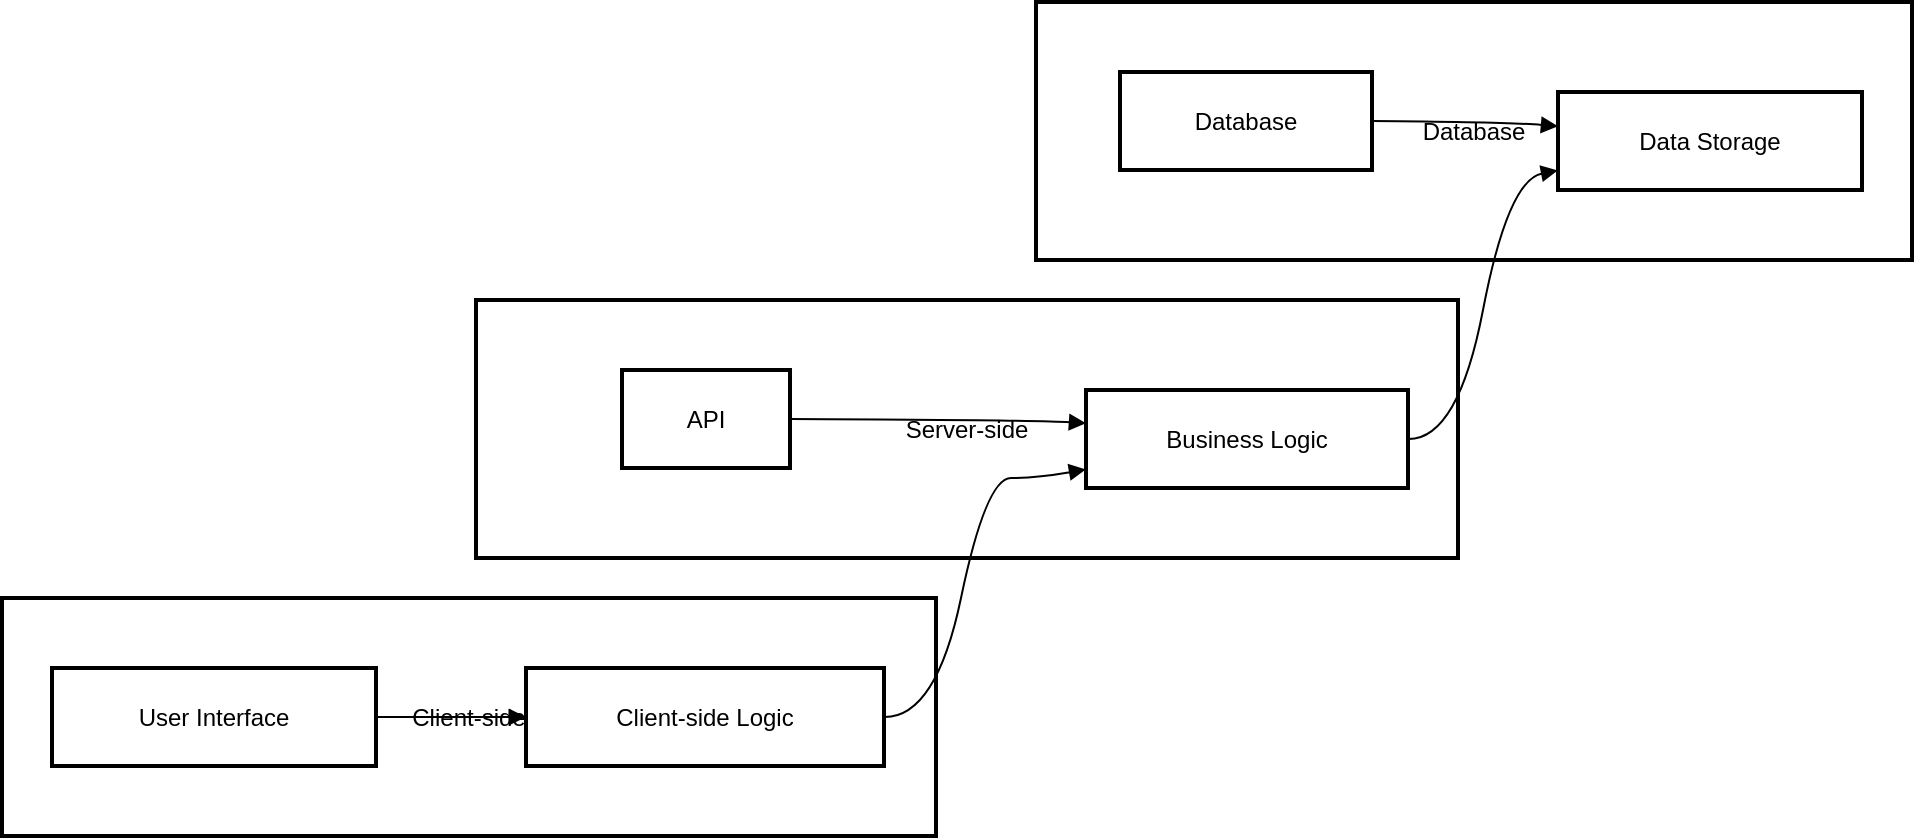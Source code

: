 <mxfile version="25.0.3">
  <diagram name="Page-1" id="c9Ai-ubDrSZvEC2KYgUM">
    <mxGraphModel>
      <root>
        <mxCell id="0" />
        <mxCell id="1" parent="0" />
        <mxCell id="2" value="Database" style="whiteSpace=wrap;strokeWidth=2;" vertex="1" parent="1">
          <mxGeometry x="525" y="8" width="438" height="129" as="geometry" />
        </mxCell>
        <mxCell id="3" value="Server-side" style="whiteSpace=wrap;strokeWidth=2;" vertex="1" parent="1">
          <mxGeometry x="245" y="157" width="491" height="129" as="geometry" />
        </mxCell>
        <mxCell id="4" value="Client-side" style="whiteSpace=wrap;strokeWidth=2;" vertex="1" parent="1">
          <mxGeometry x="8" y="306" width="467" height="119" as="geometry" />
        </mxCell>
        <mxCell id="5" value="User Interface" style="whiteSpace=wrap;strokeWidth=2;" vertex="1" parent="1">
          <mxGeometry x="33" y="341" width="162" height="49" as="geometry" />
        </mxCell>
        <mxCell id="6" value="Client-side Logic" style="whiteSpace=wrap;strokeWidth=2;" vertex="1" parent="1">
          <mxGeometry x="270" y="341" width="179" height="49" as="geometry" />
        </mxCell>
        <mxCell id="7" value="API" style="whiteSpace=wrap;strokeWidth=2;" vertex="1" parent="1">
          <mxGeometry x="318" y="192" width="84" height="49" as="geometry" />
        </mxCell>
        <mxCell id="8" value="Business Logic" style="whiteSpace=wrap;strokeWidth=2;" vertex="1" parent="1">
          <mxGeometry x="550" y="202" width="161" height="49" as="geometry" />
        </mxCell>
        <mxCell id="9" value="Database" style="whiteSpace=wrap;strokeWidth=2;" vertex="1" parent="1">
          <mxGeometry x="567" y="43" width="126" height="49" as="geometry" />
        </mxCell>
        <mxCell id="10" value="Data Storage" style="whiteSpace=wrap;strokeWidth=2;" vertex="1" parent="1">
          <mxGeometry x="786" y="53" width="152" height="49" as="geometry" />
        </mxCell>
        <mxCell id="11" value="" style="curved=1;startArrow=none;endArrow=block;exitX=1;exitY=0.5;entryX=0;entryY=0.5;" edge="1" parent="1" source="5" target="6">
          <mxGeometry relative="1" as="geometry">
            <Array as="points" />
          </mxGeometry>
        </mxCell>
        <mxCell id="12" value="" style="curved=1;startArrow=none;endArrow=block;exitX=1;exitY=0.5;entryX=0;entryY=0.34;" edge="1" parent="1" source="7" target="8">
          <mxGeometry relative="1" as="geometry">
            <Array as="points">
              <mxPoint x="525" y="217" />
            </Array>
          </mxGeometry>
        </mxCell>
        <mxCell id="13" value="" style="curved=1;startArrow=none;endArrow=block;exitX=1;exitY=0.5;entryX=0;entryY=0.35;" edge="1" parent="1" source="9" target="10">
          <mxGeometry relative="1" as="geometry">
            <Array as="points">
              <mxPoint x="761" y="68" />
            </Array>
          </mxGeometry>
        </mxCell>
        <mxCell id="14" value="" style="curved=1;startArrow=none;endArrow=block;exitX=1;exitY=0.5;entryX=0;entryY=0.81;" edge="1" parent="1" source="6" target="8">
          <mxGeometry relative="1" as="geometry">
            <Array as="points">
              <mxPoint x="475" y="366" />
              <mxPoint x="500" y="246" />
              <mxPoint x="525" y="246" />
            </Array>
          </mxGeometry>
        </mxCell>
        <mxCell id="15" value="" style="curved=1;startArrow=none;endArrow=block;exitX=1;exitY=0.5;entryX=0;entryY=0.8;" edge="1" parent="1" source="8" target="10">
          <mxGeometry relative="1" as="geometry">
            <Array as="points">
              <mxPoint x="736" y="227" />
              <mxPoint x="761" y="97" />
            </Array>
          </mxGeometry>
        </mxCell>
      </root>
    </mxGraphModel>
  </diagram>
</mxfile>
